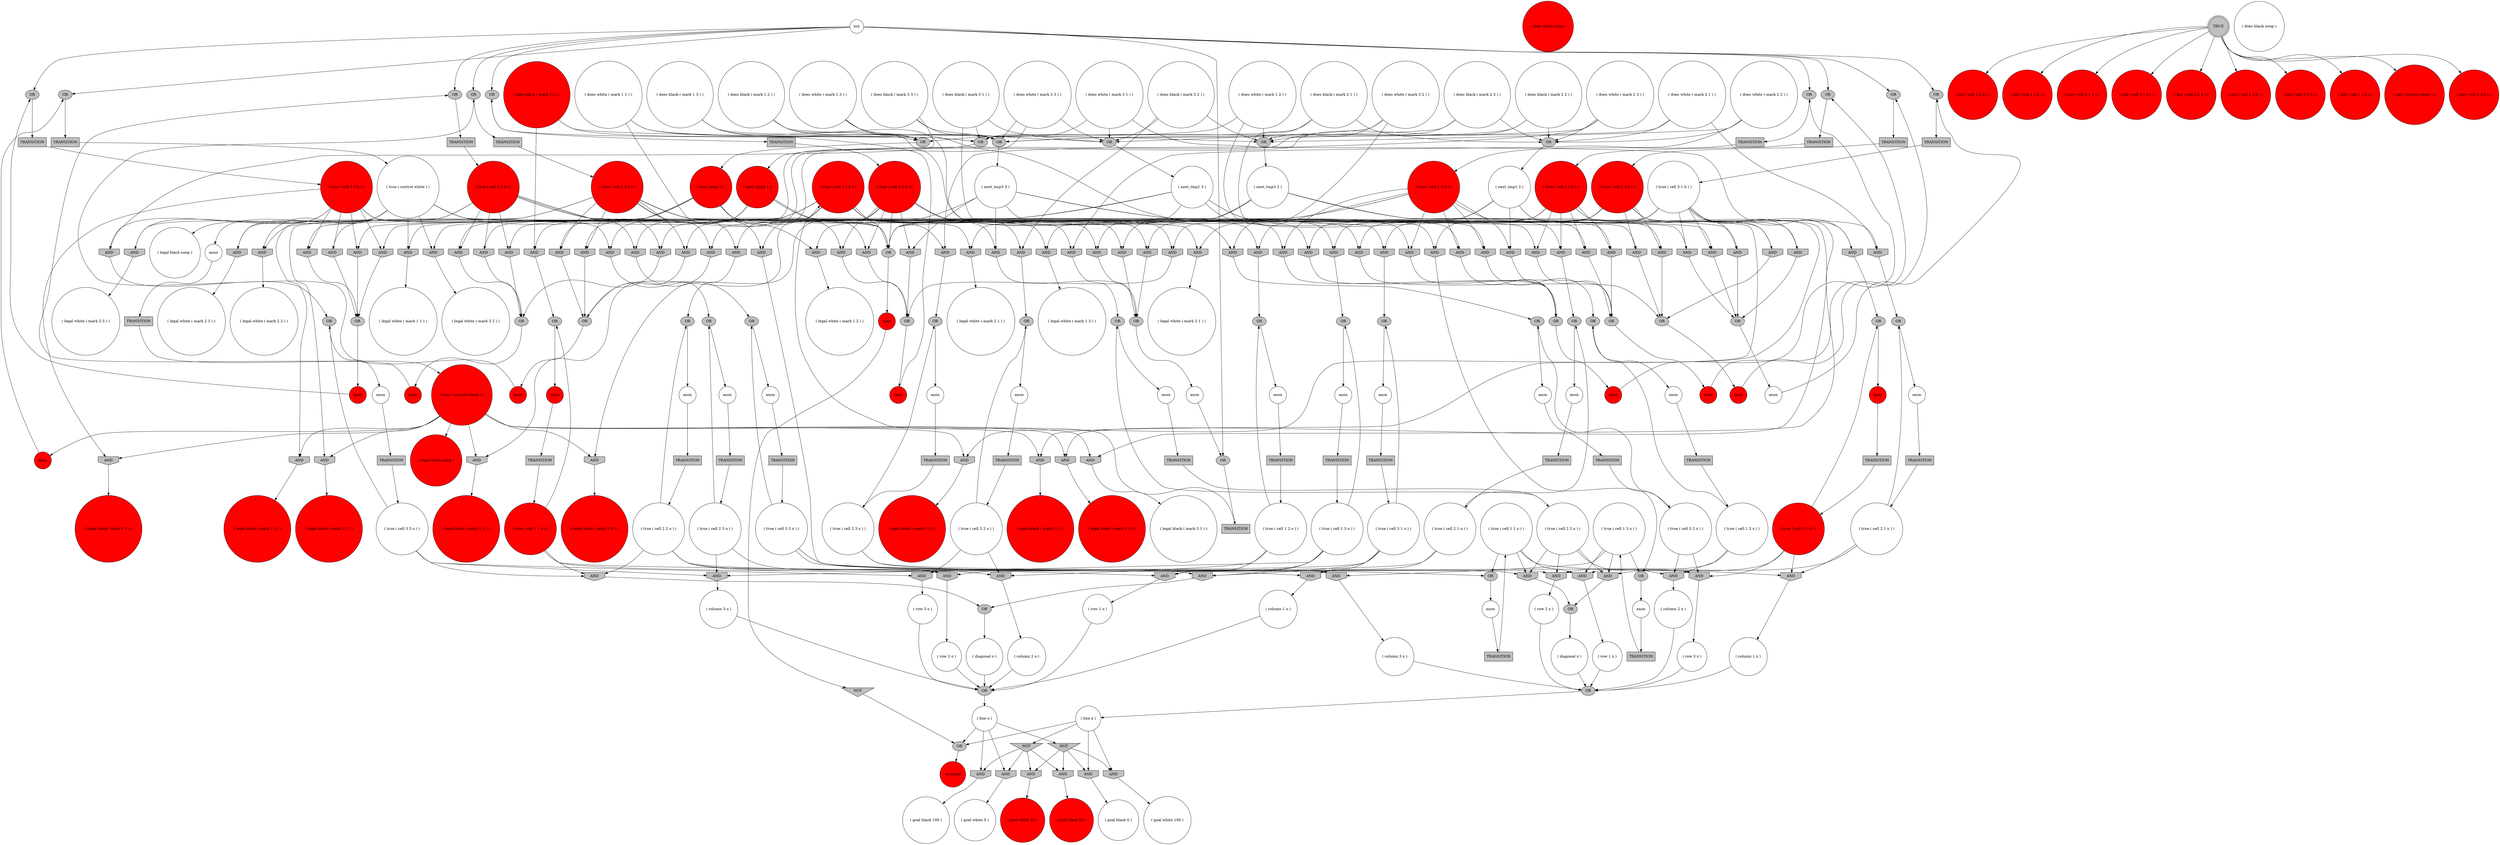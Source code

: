 digraph propNet
{
	"@100ff40f"[shape=ellipse, style= filled, fillcolor=grey, label="OR"]; "@100ff40f"->"@704a43f2"; 
	"@f756977"[shape=invhouse, style= filled, fillcolor=grey, label="AND"]; "@f756977"->"@1b514dcf"; 
	"@582d502e"[shape=ellipse, style= filled, fillcolor=grey, label="OR"]; "@582d502e"->"@5704fc92"; 
	"@15741973"[shape=invhouse, style= filled, fillcolor=grey, label="AND"]; "@15741973"->"@67f31a51"; 
	"@4b8c9183"[shape=box, style= filled, fillcolor=grey, label="TRANSITION"]; "@4b8c9183"->"@33ff0186"; 
	"@7f723f62"[shape=invhouse, style= filled, fillcolor=grey, label="AND"]; "@7f723f62"->"@8f395c8"; 
	"@69cca1dd"[shape=invhouse, style= filled, fillcolor=grey, label="AND"]; "@69cca1dd"->"@3374fe8"; 
	"@1b249d36"[shape=circle, style= filled, fillcolor=white, label="( legal white ( mark 3 1 ) )"]; 
	"@6f0d491e"[shape=invhouse, style= filled, fillcolor=grey, label="AND"]; "@6f0d491e"->"@28484528"; 
	"@1e3e242a"[shape=circle, style= filled, fillcolor=red, label="anon"]; "@1e3e242a"->"@342537d0"; 
	"@752f4138"[shape=circle, style= filled, fillcolor=white, label="anon"]; "@752f4138"->"@3a5d14b9"; 
	"@5d94dc1"[shape=box, style= filled, fillcolor=grey, label="TRANSITION"]; "@5d94dc1"->"@6f44f96"; 
	"@78519a49"[shape=invhouse, style= filled, fillcolor=grey, label="AND"]; "@78519a49"->"@1e753788"; 
	"@6511048"[shape=circle, style= filled, fillcolor=white, label="anon"]; "@6511048"->"@15518b85"; 
	"@26b8eca1"[shape=circle, style= filled, fillcolor=white, label="( true ( cell 2 2 o ) )"]; "@26b8eca1"->"@69cca1dd"; "@26b8eca1"->"@5e7140e4"; "@26b8eca1"->"@24a682fd"; "@26b8eca1"->"@4e7061dc"; "@26b8eca1"->"@5a9796fa"; 
	"@5693b28e"[shape=ellipse, style= filled, fillcolor=grey, label="OR"]; "@5693b28e"->"@752f4138"; 
	"@b43e35e"[shape=invhouse, style= filled, fillcolor=grey, label="AND"]; "@b43e35e"->"@7f840360"; 
	"@568aa495"[shape=box, style= filled, fillcolor=grey, label="TRANSITION"]; "@568aa495"->"@347ee13d"; 
	"@714d196c"[shape=circle, style= filled, fillcolor=white, label="( column 2 x )"]; "@714d196c"->"@7f840df"; 
	"@cddbcfe"[shape=circle, style= filled, fillcolor=red, label="( true ( cell 1 1 o ) )"]; "@cddbcfe"->"@624ab78b"; "@cddbcfe"->"@2781db07"; "@cddbcfe"->"@7b8b5b47"; "@cddbcfe"->"@5a9796fa"; 
	"@71ab7b88"[shape=invhouse, style= filled, fillcolor=grey, label="AND"]; "@71ab7b88"->"@4a812b7f"; 
	"@27a9118a"[shape=box, style= filled, fillcolor=grey, label="TRANSITION"]; "@27a9118a"->"@5f6067b5"; 
	"@7253de77"[shape=box, style= filled, fillcolor=grey, label="TRANSITION"]; "@7253de77"->"@1373a947"; 
	"@a7e065b"[shape=circle, style= filled, fillcolor=red, label="anon"]; "@a7e065b"->"@3940ca8f"; 
	"@22e7f6cc"[shape=circle, style= filled, fillcolor=red, label="( does white noop )"]; 
	"@45050f2e"[shape=invhouse, style= filled, fillcolor=grey, label="AND"]; "@45050f2e"->"@24a682fd"; 
	"@1e16ca3b"[shape=doublecircle, style= filled, fillcolor=grey, label="TRUE"]; "@1e16ca3b"->"@1a9b342a"; "@1e16ca3b"->"@4b9d380c"; "@1e16ca3b"->"@62326cc3"; "@1e16ca3b"->"@196b005a"; "@1e16ca3b"->"@786d433f"; "@1e16ca3b"->"@60d6302d"; "@1e16ca3b"->"@4af63a8d"; "@1e16ca3b"->"@5a924d39"; "@1e16ca3b"->"@292f3253"; "@1e16ca3b"->"@621963e7"; 
	"@582f7602"[shape=circle, style= filled, fillcolor=white, label="anon"]; "@582f7602"->"@2afa3f12"; 
	"@4e771a59"[shape=ellipse, style= filled, fillcolor=grey, label="OR"]; "@4e771a59"->"@5e3471eb"; 
	"@19f079c2"[shape=invhouse, style= filled, fillcolor=grey, label="AND"]; "@19f079c2"->"@46da623c"; 
	"@76379604"[shape=circle, style= filled, fillcolor=white, label="( goal white 100 )"]; 
	"@1373a947"[shape=circle, style= filled, fillcolor=red, label="( true ( cell 3 2 b ) )"]; "@1373a947"->"@47cca5bc"; "@1373a947"->"@103556a5"; "@1373a947"->"@4aa929d8"; "@1373a947"->"@304148f2"; "@1373a947"->"@412bed58"; "@1373a947"->"@48980b8c"; "@1373a947"->"@1111ed28"; "@1373a947"->"@4947e38b"; "@1373a947"->"@6d8958c4"; 
	"@22212217"[shape=circle, style= filled, fillcolor=white, label="anon"]; "@22212217"->"@79f77b37"; 
	"@1b550f62"[shape=ellipse, style= filled, fillcolor=grey, label="OR"]; "@1b550f62"->"@5d1bd0b"; 
	"@f34db03"[shape=ellipse, style= filled, fillcolor=grey, label="OR"]; "@f34db03"->"@60e3ca2f"; 
	"@1111ed28"[shape=ellipse, style= filled, fillcolor=grey, label="OR"]; "@1111ed28"->"@db61969"; 
	"@4dad5f97"[shape=invhouse, style= filled, fillcolor=grey, label="AND"]; "@4dad5f97"->"@76379604"; 
	"@7527c31b"[shape=invhouse, style= filled, fillcolor=grey, label="AND"]; "@7527c31b"->"@3acfde5c"; 
	"@3badb590"[shape=circle, style= filled, fillcolor=white, label="( true ( cell 3 2 x ) )"]; "@3badb590"->"@c67db86"; "@3badb590"->"@4b735b8e"; "@3badb590"->"@4edfc9d0"; 
	"@12480876"[shape=circle, style= filled, fillcolor=white, label="( does white ( mark 2 2 ) )"]; "@12480876"->"@599cf87c"; "@12480876"->"@28290fc8"; "@12480876"->"@78b668cf"; 
	"@13d2c9ec"[shape=ellipse, style= filled, fillcolor=grey, label="OR"]; "@13d2c9ec"->"@4a3904fe"; 
	"@27a0939e"[shape=ellipse, style= filled, fillcolor=grey, label="OR"]; "@27a0939e"->"@708e03bf"; 
	"@7295cad7"[shape=circle, style= filled, fillcolor=white, label="( true ( cell 1 1 x ) )"]; "@7295cad7"->"@5199d128"; "@7295cad7"->"@27dc022a"; "@7295cad7"->"@52fc03a5"; "@7295cad7"->"@5693b28e"; 
	"@4b030540"[shape=invhouse, style= filled, fillcolor=grey, label="AND"]; "@4b030540"->"@9078a4d"; 
	"@ecd8089"[shape=invhouse, style= filled, fillcolor=grey, label="AND"]; "@ecd8089"->"@b518cb7"; 
	"@77c8498f"[shape=circle, style= filled, fillcolor=white, label="anon"]; "@77c8498f"->"@44110ca6"; 
	"@56eb8eac"[shape=invhouse, style= filled, fillcolor=grey, label="AND"]; "@56eb8eac"->"@1b249d36"; 
	"@4d9aefd3"[shape=circle, style= filled, fillcolor=white, label="( legal white ( mark 2 2 ) )"]; 
	"@1c629a2b"[shape=invhouse, style= filled, fillcolor=grey, label="AND"]; "@1c629a2b"->"@17385a13"; 
	"@349b7ad0"[shape=invhouse, style= filled, fillcolor=grey, label="AND"]; "@349b7ad0"->"@34d54a53"; 
	"@9c3df8f"[shape=circle, style= filled, fillcolor=white, label="( legal white ( mark 1 1 ) )"]; 
	"@2646b60a"[shape=invhouse, style= filled, fillcolor=grey, label="AND"]; "@2646b60a"->"@43d76c86"; 
	"@49bda1eb"[shape=circle, style= filled, fillcolor=white, label="( true ( control white ) )"]; "@49bda1eb"->"@5448aeec"; "@49bda1eb"->"@7b7dfb9b"; "@49bda1eb"->"@56eb8eac"; "@49bda1eb"->"@4d402329"; "@49bda1eb"->"@2856fbc"; "@49bda1eb"->"@6f8b2e96"; "@49bda1eb"->"@6d8958c4"; "@49bda1eb"->"@b43e35e"; "@49bda1eb"->"@535ab874"; "@49bda1eb"->"@5c63029d"; "@49bda1eb"->"@11f07c7f"; 
	"@45d59d83"[shape=box, style= filled, fillcolor=grey, label="TRANSITION"]; "@45d59d83"->"@19c58249"; 
	"@2ad89a8f"[shape=ellipse, style= filled, fillcolor=grey, label="OR"]; "@2ad89a8f"->"@568aa495"; 
	"@1cb712e0"[shape=invhouse, style= filled, fillcolor=grey, label="AND"]; "@1cb712e0"->"@100ff40f"; 
	"@42fa0aa2"[shape=invhouse, style= filled, fillcolor=grey, label="AND"]; "@42fa0aa2"->"@43d76c86"; 
	"@46645a3e"[shape=circle, style= filled, fillcolor=red, label="anon"]; "@46645a3e"->"@2804d9e9"; 
	"@24a682fd"[shape=ellipse, style= filled, fillcolor=grey, label="OR"]; "@24a682fd"->"@6511048"; 
	"@6ddac81"[shape=invhouse, style= filled, fillcolor=grey, label="AND"]; "@6ddac81"->"@37f7f88a"; 
	"@5a94aefd"[shape=circle, style= filled, fillcolor=white, label="( does black ( mark 3 2 ) )"]; "@5a94aefd"->"@599cf87c"; "@5a94aefd"->"@2cc465c0"; "@5a94aefd"->"@48980b8c"; 
	"@4d402329"[shape=invhouse, style= filled, fillcolor=grey, label="AND"]; "@4d402329"->"@9c3df8f"; 
	"@9f22d98"[shape=ellipse, style= filled, fillcolor=grey, label="OR"]; "@9f22d98"->"@45d59d83"; 
	"@5a9796fa"[shape=invhouse, style= filled, fillcolor=grey, label="AND"]; "@5a9796fa"->"@13d2c9ec"; 
	"@47cca5bc"[shape=invhouse, style= filled, fillcolor=grey, label="AND"]; "@47cca5bc"->"@3c06c7b6"; 
	"@412bed58"[shape=invhouse, style= filled, fillcolor=grey, label="AND"]; "@412bed58"->"@24dfbbc2"; 
	"@5aabbad8"[shape=invhouse, style= filled, fillcolor=grey, label="AND"]; "@5aabbad8"->"@245a2bb5"; 
	"@5c45c633"[shape=circle, style= filled, fillcolor=red, label="anon"]; "@5c45c633"->"@1f1909d"; 
	"@33ff0186"[shape=circle, style= filled, fillcolor=white, label="( true ( cell 2 2 x ) )"]; "@33ff0186"->"@c67db86"; "@33ff0186"->"@5dc892ea"; "@33ff0186"->"@10d86d8d"; "@33ff0186"->"@27dc022a"; "@33ff0186"->"@5451519e"; 
	"@7091a2e8"[shape=invhouse, style= filled, fillcolor=grey, label="AND"]; "@7091a2e8"->"@29942452"; 
	"@78b668cf"[shape=invhouse, style= filled, fillcolor=grey, label="AND"]; "@78b668cf"->"@5451519e"; 
	"@4af63a8d"[shape=circle, style= filled, fillcolor=red, label="( init ( cell 3 3 b ) )"]; 
	"@126f5e14"[shape=ellipse, style= filled, fillcolor=grey, label="OR"]; "@126f5e14"->"@5c36b28"; 
	"@208ad4f6"[shape=circle, style= filled, fillcolor=red, label="( legal black ( mark 1 2 ) )"]; 
	"@7718d164"[shape=invhouse, style= filled, fillcolor=grey, label="AND"]; "@7718d164"->"@9078a4d"; 
	"@7b696114"[shape=circle, style= filled, fillcolor=white, label="( row 2 x )"]; "@7b696114"->"@7f840df"; 
	"@69158b6b"[shape=box, style= filled, fillcolor=grey, label="TRANSITION"]; "@69158b6b"->"@8a67f8f"; 
	"@7277c2f5"[shape=circle, style= filled, fillcolor=red, label="( legal black ( mark 1 1 ) )"]; 
	"@2781db07"[shape=ellipse, style= filled, fillcolor=grey, label="OR"]; "@2781db07"->"@a7e065b"; 
	"@34d54a53"[shape=ellipse, style= filled, fillcolor=grey, label="OR"]; "@34d54a53"->"@3fbbb566"; 
	"@9df6958"[shape=circle, style= filled, fillcolor=white, label="( goal white 0 )"]; 
	"@103556a5"[shape=invhouse, style= filled, fillcolor=grey, label="AND"]; "@103556a5"->"@24dfbbc2"; 
	"@3acfde5c"[shape=ellipse, style= filled, fillcolor=grey, label="OR"]; "@3acfde5c"->"@582f7602"; 
	"@558c571f"[shape=invhouse, style= filled, fillcolor=grey, label="AND"]; "@558c571f"->"@4a812b7f"; 
	"@3b3c79af"[shape=invhouse, style= filled, fillcolor=grey, label="AND"]; "@3b3c79af"->"@7277c2f5"; 
	"@1b1a7b8e"[shape=box, style= filled, fillcolor=grey, label="TRANSITION"]; "@1b1a7b8e"->"@6ccf1156"; 
	"@5e7140e4"[shape=invhouse, style= filled, fillcolor=grey, label="AND"]; "@5e7140e4"->"@1c71c67"; 
	"@bd55142"[shape=ellipse, style= filled, fillcolor=grey, label="OR"]; "@bd55142"->"@126aa3a1"; 
	"@ad98641"[shape=invhouse, style= filled, fillcolor=grey, label="AND"]; "@ad98641"->"@7e1aff58"; 
	"@2316718a"[shape=invhouse, style= filled, fillcolor=grey, label="AND"]; "@2316718a"->"@4a812b7f"; 
	"@17f1156c"[shape=circle, style= filled, fillcolor=white, label="( line x )"]; "@17f1156c"->"@4a86c1a2"; "@17f1156c"->"@352d6e05"; "@17f1156c"->"@4dad5f97"; "@17f1156c"->"@39f676f8"; 
	"@1b514dcf"[shape=circle, style= filled, fillcolor=red, label="( legal black ( mark 2 3 ) )"]; 
	"@64db4644"[shape=circle, style= filled, fillcolor=white, label="( does white ( mark 1 2 ) )"]; "@64db4644"->"@599cf87c"; "@64db4644"->"@b7c82c1"; "@64db4644"->"@4e771a59"; 
	"@5448aeec"[shape=invhouse, style= filled, fillcolor=grey, label="AND"]; "@5448aeec"->"@4192b13e"; 
	"@3599d13d"[shape=invhouse, style= filled, fillcolor=grey, label="AND"]; "@3599d13d"->"@b518cb7"; 
	"@57f3735a"[shape=box, style= filled, fillcolor=grey, label="TRANSITION"]; "@57f3735a"->"@c3306e9"; 
	"@6658aef2"[shape=circle, style= filled, fillcolor=white, label="( true ( cell 3 3 o ) )"]; "@6658aef2"->"@582d502e"; "@6658aef2"->"@47599f2"; "@6658aef2"->"@78519a49"; "@6658aef2"->"@5a9796fa"; 
	"@65e2cf"[shape=invhouse, style= filled, fillcolor=grey, label="AND"]; "@65e2cf"->"@4a812b7f"; 
	"@4192b13e"[shape=circle, style= filled, fillcolor=white, label="( legal white ( mark 2 3 ) )"]; 
	"@3953b5e3"[shape=box, style= filled, fillcolor=grey, label="TRANSITION"]; "@3953b5e3"->"@2d4419bf"; 
	"@1a9b342a"[shape=circle, style= filled, fillcolor=red, label="( init ( cell 1 2 b ) )"]; 
	"@5199d128"[shape=invhouse, style= filled, fillcolor=grey, label="AND"]; "@5199d128"->"@2c041ece"; 
	"@304148f2"[shape=invhouse, style= filled, fillcolor=grey, label="AND"]; "@304148f2"->"@24dfbbc2"; 
	"@22f0b843"[shape=invhouse, style= filled, fillcolor=grey, label="AND"]; "@22f0b843"->"@bd55142"; 
	"@2f78fdcd"[shape=circle, style= filled, fillcolor=white, label="( does white ( mark 1 3 ) )"]; "@2f78fdcd"->"@6156f406"; "@2f78fdcd"->"@1c629a2b"; "@2f78fdcd"->"@4e771a59"; 
	"@72d5f260"[shape=invhouse, style= filled, fillcolor=grey, label="AND"]; "@72d5f260"->"@43d76c86"; 
	"@782cca9a"[shape=circle, style= filled, fillcolor=white, label="( does black ( mark 1 3 ) )"]; "@782cca9a"->"@6156f406"; "@782cca9a"->"@31503236"; "@782cca9a"->"@4e771a59"; 
	"@6855fee3"[shape=invhouse, style= filled, fillcolor=grey, label="AND"]; "@6855fee3"->"@bd55142"; 
	"@44110ca6"[shape=box, style= filled, fillcolor=grey, label="TRANSITION"]; "@44110ca6"->"@3badb590"; 
	"@1c6288da"[shape=circle, style= filled, fillcolor=red, label="terminal"]; 
	"@71e70f58"[shape=circle, style= filled, fillcolor=white, label="anon"]; "@71e70f58"->"@f34db03"; 
	"@79f77b37"[shape=box, style= filled, fillcolor=grey, label="TRANSITION"]; "@79f77b37"->"@369e931b"; 
	"@237a01ba"[shape=invtriangle, style= filled, fillcolor=grey, label="NOT"]; "@237a01ba"->"@727f9dde"; "@237a01ba"->"@352d6e05"; "@237a01ba"->"@4dad5f97"; "@237a01ba"->"@4a72d7ad"; 
	"@6a3d6cfe"[shape=invhouse, style= filled, fillcolor=grey, label="AND"]; "@6a3d6cfe"->"@7db900a3"; 
	"@57eabd2f"[shape=circle, style= filled, fillcolor=white, label="( true ( cell 3 3 x ) )"]; "@57eabd2f"->"@3acfde5c"; "@57eabd2f"->"@27dc022a"; "@57eabd2f"->"@15741973"; "@57eabd2f"->"@4b735b8e"; 
	"@4a3904fe"[shape=circle, style= filled, fillcolor=white, label="( diagonal o )"]; "@4a3904fe"->"@1980465f"; 
	"@7f120bd5"[shape=invhouse, style= filled, fillcolor=grey, label="AND"]; "@7f120bd5"->"@29942452"; 
	"@2c041ece"[shape=circle, style= filled, fillcolor=white, label="( column 1 x )"]; "@2c041ece"->"@7f840df"; 
	"@4a4ece82"[shape=circle, style= filled, fillcolor=white, label="( does white ( mark 3 2 ) )"]; "@4a4ece82"->"@599cf87c"; "@4a4ece82"->"@2cc465c0"; "@4a4ece82"->"@4947e38b"; 
	"@6b1ce7d0"[shape=circle, style= filled, fillcolor=white, label="( does white ( mark 3 1 ) )"]; "@6b1ce7d0"->"@2cc465c0"; "@6b1ce7d0"->"@55457843"; "@6b1ce7d0"->"@39768a3f"; 
	"@7b8b5b47"[shape=invhouse, style= filled, fillcolor=grey, label="AND"]; "@7b8b5b47"->"@2378aac6"; 
	"@4947e38b"[shape=invhouse, style= filled, fillcolor=grey, label="AND"]; "@4947e38b"->"@4edfc9d0"; 
	"@60e3ca2f"[shape=box, style= filled, fillcolor=grey, label="TRANSITION"]; "@60e3ca2f"->"@539a4e22"; 
	"@718bdd59"[shape=circle, style= filled, fillcolor=red, label="( legal white noop )"]; 
	"@15518b85"[shape=box, style= filled, fillcolor=grey, label="TRANSITION"]; "@15518b85"->"@26b8eca1"; 
	"@5f6067b5"[shape=circle, style= filled, fillcolor=red, label="( true ( cell 1 3 b ) )"]; "@5f6067b5"->"@6a3d6cfe"; "@5f6067b5"->"@7b7dfb9b"; "@5f6067b5"->"@31503236"; "@5f6067b5"->"@7f120bd5"; "@5f6067b5"->"@1111ed28"; "@5f6067b5"->"@1c629a2b"; "@5f6067b5"->"@7091a2e8"; "@5f6067b5"->"@3dda426"; "@5f6067b5"->"@46a121be"; 
	"@16e3cc3b"[shape=ellipse, style= filled, fillcolor=grey, label="OR"]; "@16e3cc3b"->"@67df19d"; 
	"@5151e588"[shape=invhouse, style= filled, fillcolor=grey, label="AND"]; "@5151e588"->"@1e827d76"; 
	"@c3306e9"[shape=circle, style= filled, fillcolor=red, label="( true ( cell 1 1 b ) )"]; "@c3306e9"->"@3b3c79af"; "@c3306e9"->"@558c571f"; "@c3306e9"->"@71ab7b88"; "@c3306e9"->"@6a2d8d69"; "@c3306e9"->"@5e9e553b"; "@c3306e9"->"@1111ed28"; "@c3306e9"->"@4d402329"; "@c3306e9"->"@65e2cf"; "@c3306e9"->"@2316718a"; 
	"@5d1bd0b"[shape=circle, style= filled, fillcolor=white, label="anon"]; "@5d1bd0b"->"@5d94dc1"; 
	"@3fbbb566"[shape=circle, style= filled, fillcolor=white, label="anon"]; "@3fbbb566"->"@2530349e"; 
	"@6d98b0"[shape=circle, style= filled, fillcolor=red, label="( true ( cell 1 2 b ) )"]; "@6d98b0"->"@72d5f260"; "@6d98b0"->"@1cb712e0"; "@6d98b0"->"@42fa0aa2"; "@6d98b0"->"@1111ed28"; "@6d98b0"->"@39ee0c07"; "@6d98b0"->"@2856fbc"; "@6d98b0"->"@1007d70e"; "@6d98b0"->"@2646b60a"; "@6d98b0"->"@b7c82c1"; 
	"@6d8f4151"[shape=circle, style= filled, fillcolor=white, label="init"]; "@6d8f4151"->"@1f8a90e"; "@6d8f4151"->"@f34db03"; "@6d8f4151"->"@e65bd92"; "@6d8f4151"->"@2ad89a8f"; "@6d8f4151"->"@16e3cc3b"; "@6d8f4151"->"@225209fb"; "@6d8f4151"->"@9f22d98"; "@6d8f4151"->"@1f1909d"; "@6d8f4151"->"@2804d9e9"; "@6d8f4151"->"@27a0939e"; 
	"@db61969"[shape=circle, style= filled, fillcolor=red, label="open"]; "@db61969"->"@5320a25a"; 
	"@3374fe8"[shape=circle, style= filled, fillcolor=white, label="( row 2 o )"]; "@3374fe8"->"@1980465f"; 
	"@426ea1"[shape=circle, style= filled, fillcolor=white, label="anon"]; "@426ea1"->"@2b59e810"; 
	"@7f840360"[shape=circle, style= filled, fillcolor=white, label="( legal white ( mark 2 1 ) )"]; 
	"@3a5d14b9"[shape=box, style= filled, fillcolor=grey, label="TRANSITION"]; "@3a5d14b9"->"@7295cad7"; 
	"@46da623c"[shape=ellipse, style= filled, fillcolor=grey, label="OR"]; "@46da623c"->"@732270ec"; 
	"@7b7dfb9b"[shape=invhouse, style= filled, fillcolor=grey, label="AND"]; "@7b7dfb9b"->"@695784da"; 
	"@5c36b28"[shape=circle, style= filled, fillcolor=white, label="anon"]; "@5c36b28"->"@32a42771"; 
	"@62326cc3"[shape=circle, style= filled, fillcolor=red, label="( init ( cell 2 1 b ) )"]; 
	"@44c35031"[shape=circle, style= filled, fillcolor=red, label="( true ( cell 2 1 b ) )"]; "@44c35031"->"@4492d592"; "@44c35031"->"@6f0d491e"; "@44c35031"->"@5aabbad8"; "@44c35031"->"@448f0d4a"; "@44c35031"->"@6fd396c5"; "@44c35031"->"@1111ed28"; "@44c35031"->"@349b7ad0"; "@44c35031"->"@6ddac81"; "@44c35031"->"@b43e35e"; 
	"@5498746d"[shape=circle, style= filled, fillcolor=white, label="anon"]; "@5498746d"->"@3953b5e3"; 
	"@1f8a90e"[shape=ellipse, style= filled, fillcolor=grey, label="OR"]; "@1f8a90e"->"@16fc3bc3"; 
	"@4c051cfd"[shape=circle, style= filled, fillcolor=white, label="( does black noop )"]; 
	"@2d4419bf"[shape=circle, style= filled, fillcolor=white, label="( true ( cell 3 1 o ) )"]; "@2d4419bf"->"@624ab78b"; "@2d4419bf"->"@78519a49"; "@2d4419bf"->"@4e7061dc"; "@2d4419bf"->"@2bf22a8c"; 
	"@60d6302d"[shape=circle, style= filled, fillcolor=red, label="( init ( cell 1 3 b ) )"]; 
	"@7e596ea5"[shape=circle, style= filled, fillcolor=white, label="anon"]; "@7e596ea5"->"@1bcb28b9"; 
	"@4b735b8e"[shape=invhouse, style= filled, fillcolor=grey, label="AND"]; "@4b735b8e"->"@38e5fd25"; 
	"@5c63029d"[shape=invhouse, style= filled, fillcolor=grey, label="AND"]; "@5c63029d"->"@4d9aefd3"; 
	"@677c3782"[shape=box, style= filled, fillcolor=grey, label="TRANSITION"]; "@677c3782"->"@3773d2d5"; 
	"@13e1871e"[shape=circle, style= filled, fillcolor=white, label="anon"]; "@13e1871e"->"@4b8c9183"; 
	"@4492d592"[shape=invhouse, style= filled, fillcolor=grey, label="AND"]; "@4492d592"->"@37f7f88a"; 
	"@2cc465c0"[shape=ellipse, style= filled, fillcolor=grey, label="OR"]; "@2cc465c0"->"@2e400716"; 
	"@37713477"[shape=invhouse, style= filled, fillcolor=grey, label="AND"]; "@37713477"->"@8f395c8"; 
	"@2c4aad4c"[shape=invhouse, style= filled, fillcolor=grey, label="AND"]; "@2c4aad4c"->"@b518cb7"; 
	"@55457843"[shape=invhouse, style= filled, fillcolor=grey, label="AND"]; "@55457843"->"@1063b53e"; 
	"@33f2f0fa"[shape=circle, style= filled, fillcolor=white, label="( true ( cell 2 3 x ) )"]; "@33f2f0fa"->"@7e1aff58"; "@33f2f0fa"->"@10d86d8d"; "@33f2f0fa"->"@15741973"; 
	"@1007d70e"[shape=invhouse, style= filled, fillcolor=grey, label="AND"]; "@1007d70e"->"@43d76c86"; 
	"@10957598"[shape=box, style= filled, fillcolor=grey, label="TRANSITION"]; "@10957598"->"@49bda1eb"; 
	"@39f676f8"[shape=invtriangle, style= filled, fillcolor=grey, label="NOT"]; "@39f676f8"->"@727f9dde"; "@39f676f8"->"@5a05cfe3"; "@39f676f8"->"@c5d59e6"; "@39f676f8"->"@4a72d7ad"; 
	"@4edfc9d0"[shape=ellipse, style= filled, fillcolor=grey, label="OR"]; "@4edfc9d0"->"@77c8498f"; 
	"@7492db80"[shape=invhouse, style= filled, fillcolor=grey, label="AND"]; "@7492db80"->"@53a056f1"; 
	"@48980b8c"[shape=invhouse, style= filled, fillcolor=grey, label="AND"]; "@48980b8c"->"@126f5e14"; 
	"@6fd396c5"[shape=invhouse, style= filled, fillcolor=grey, label="AND"]; "@6fd396c5"->"@37f7f88a"; 
	"@5219bb01"[shape=circle, style= filled, fillcolor=white, label="( legal white ( mark 3 2 ) )"]; 
	"@7db900a3"[shape=circle, style= filled, fillcolor=red, label="( legal black ( mark 1 3 ) )"]; 
	"@12fdc33"[shape=circle, style= filled, fillcolor=white, label="( does white ( mark 3 3 ) )"]; "@12fdc33"->"@6156f406"; "@12fdc33"->"@2cc465c0"; "@12fdc33"->"@7527c31b"; 
	"@6f8b2e96"[shape=circle, style= filled, fillcolor=white, label="( legal black noop )"]; 
	"@24dfbbc2"[shape=ellipse, style= filled, fillcolor=grey, label="OR"]; "@24dfbbc2"->"@544f33a7"; 
	"@46a121be"[shape=invhouse, style= filled, fillcolor=grey, label="AND"]; "@46a121be"->"@29942452"; 
	"@5dc892ea"[shape=invhouse, style= filled, fillcolor=grey, label="AND"]; "@5dc892ea"->"@12dcc95e"; 
	"@5fb7a894"[shape=circle, style= filled, fillcolor=red, label="( next_tmp3 1 )"]; "@5fb7a894"->"@4aa929d8"; "@5fb7a894"->"@4b030540"; "@5fb7a894"->"@72d5f260"; "@5fb7a894"->"@6855fee3"; "@5fb7a894"->"@37713477"; "@5fb7a894"->"@7091a2e8"; 
	"@4a86c1a2"[shape=ellipse, style= filled, fillcolor=grey, label="OR"]; "@4a86c1a2"->"@1c6288da"; 
	"@6de25f9"[shape=circle, style= filled, fillcolor=red, label="( does black ( mark 1 1 ) )"]; "@6de25f9"->"@5e9e553b"; "@6de25f9"->"@39768a3f"; "@6de25f9"->"@4e771a59"; 
	"@7f840df"[shape=ellipse, style= filled, fillcolor=grey, label="OR"]; "@7f840df"->"@17f1156c"; 
	"@352d6e05"[shape=invhouse, style= filled, fillcolor=grey, label="AND"]; "@352d6e05"->"@8ff450a"; 
	"@8a67f8f"[shape=circle, style= filled, fillcolor=white, label="( true ( cell 1 2 o ) )"]; "@8a67f8f"->"@100ff40f"; "@8a67f8f"->"@5e7140e4"; "@8a67f8f"->"@7b8b5b47"; 
	"@70b0659a"[shape=circle, style= filled, fillcolor=red, label="( legal black ( mark 2 2 ) )"]; 
	"@17385a13"[shape=ellipse, style= filled, fillcolor=grey, label="OR"]; "@17385a13"->"@22212217"; 
	"@3b62b44e"[shape=invhouse, style= filled, fillcolor=grey, label="AND"]; "@3b62b44e"->"@70b0659a"; 
	"@3529d807"[shape=circle, style= filled, fillcolor=white, label="( legal white ( mark 1 2 ) )"]; 
	"@61af8e81"[shape=ellipse, style= filled, fillcolor=grey, label="OR"]; "@61af8e81"->"@7e596ea5"; 
	"@535ab874"[shape=invhouse, style= filled, fillcolor=grey, label="AND"]; "@535ab874"->"@11e0a487"; 
	"@196b005a"[shape=circle, style= filled, fillcolor=red, label="( init ( cell 3 1 b ) )"]; 
	"@708e03bf"[shape=box, style= filled, fillcolor=grey, label="TRANSITION"]; "@708e03bf"->"@356a1eeb"; 
	"@163a254"[shape=circle, style= filled, fillcolor=white, label="( true ( cell 1 2 x ) )"]; "@163a254"->"@c67db86"; "@163a254"->"@52fc03a5"; "@163a254"->"@61af8e81"; 
	"@2856fbc"[shape=invhouse, style= filled, fillcolor=grey, label="AND"]; "@2856fbc"->"@3529d807"; 
	"@279fd8a4"[shape=invhouse, style= filled, fillcolor=grey, label="AND"]; "@279fd8a4"->"@8f395c8"; 
	"@8f395c8"[shape=ellipse, style= filled, fillcolor=grey, label="OR"]; "@8f395c8"->"@4127d641"; 
	"@28f3a7cc"[shape=circle, style= filled, fillcolor=white, label="anon"]; "@28f3a7cc"->"@e65bd92"; 
	"@16fc3bc3"[shape=box, style= filled, fillcolor=grey, label="TRANSITION"]; "@16fc3bc3"->"@6d98b0"; 
	"@7e1aff58"[shape=ellipse, style= filled, fillcolor=grey, label="OR"]; "@7e1aff58"->"@426ea1"; 
	"@347ee13d"[shape=circle, style= filled, fillcolor=red, label="( true ( cell 2 2 b ) )"]; "@347ee13d"->"@4b030540"; "@347ee13d"->"@1111ed28"; "@347ee13d"->"@78b668cf"; "@347ee13d"->"@45050f2e"; "@347ee13d"->"@1930d2fb"; "@347ee13d"->"@3b62b44e"; "@347ee13d"->"@7718d164"; "@347ee13d"->"@5c63029d"; "@347ee13d"->"@182fd1c0"; 
	"@6a2d8d69"[shape=invhouse, style= filled, fillcolor=grey, label="AND"]; "@6a2d8d69"->"@5693b28e"; 
	"@16413504"[shape=circle, style= filled, fillcolor=red, label="anon"]; "@16413504"->"@2ad89a8f"; 
	"@350b6e42"[shape=circle, style= filled, fillcolor=red, label="( true ( cell 3 1 x ) )"]; "@350b6e42"->"@5199d128"; "@350b6e42"->"@5dc892ea"; "@350b6e42"->"@4b735b8e"; "@350b6e42"->"@1063b53e"; 
	"@40daa793"[shape=circle, style= filled, fillcolor=white, label="( column 3 o )"]; "@40daa793"->"@1980465f"; 
	"@2b59e810"[shape=box, style= filled, fillcolor=grey, label="TRANSITION"]; "@2b59e810"->"@33f2f0fa"; 
	"@39768a3f"[shape=ellipse, style= filled, fillcolor=grey, label="OR"]; "@39768a3f"->"@5fb7a894"; 
	"@60bb7ff1"[shape=circle, style= filled, fillcolor=white, label="( true ( cell 2 3 o ) )"]; "@60bb7ff1"->"@69cca1dd"; "@60bb7ff1"->"@46da623c"; "@60bb7ff1"->"@47599f2"; 
	"@9078a4d"[shape=ellipse, style= filled, fillcolor=grey, label="OR"]; "@9078a4d"->"@16413504"; 
	"@6d8958c4"[shape=invhouse, style= filled, fillcolor=grey, label="AND"]; "@6d8958c4"->"@5219bb01"; 
	"@6156f406"[shape=ellipse, style= filled, fillcolor=grey, label="OR"]; "@6156f406"->"@780d8957"; 
	"@53a056f1"[shape=circle, style= filled, fillcolor=white, label="( legal black ( mark 3 1 ) )"]; 
	"@43d76c86"[shape=ellipse, style= filled, fillcolor=grey, label="OR"]; "@43d76c86"->"@4b66b812"; 
	"@786d433f"[shape=circle, style= filled, fillcolor=red, label="( init ( cell 3 2 b ) )"]; 
	"@dac38f8"[shape=circle, style= filled, fillcolor=white, label="( does white ( mark 2 1 ) )"]; "@dac38f8"->"@28290fc8"; "@dac38f8"->"@5aabbad8"; "@dac38f8"->"@39768a3f"; 
	"@10d86d8d"[shape=invhouse, style= filled, fillcolor=grey, label="AND"]; "@10d86d8d"->"@7b696114"; 
	"@2e400716"[shape=circle, style= filled, fillcolor=white, label="( next_tmp1 3 )"]; "@2e400716"->"@558c571f"; "@2e400716"->"@6fd396c5"; "@2e400716"->"@7f120bd5"; "@2e400716"->"@42fa0aa2"; "@2e400716"->"@279fd8a4"; "@2e400716"->"@1930d2fb"; 
	"@52fc03a5"[shape=invhouse, style= filled, fillcolor=grey, label="AND"]; "@52fc03a5"->"@577c8a11"; 
	"@780d8957"[shape=circle, style= filled, fillcolor=white, label="( next_tmp3 3 )"]; "@780d8957"->"@412bed58"; "@780d8957"->"@ecd8089"; "@780d8957"->"@448f0d4a"; "@780d8957"->"@2316718a"; "@780d8957"->"@2646b60a"; "@780d8957"->"@182fd1c0"; 
	"@1063b53e"[shape=ellipse, style= filled, fillcolor=grey, label="OR"]; "@1063b53e"->"@1e3e242a"; 
	"@24d3afb3"[shape=circle, style= filled, fillcolor=red, label="anon"]; "@24d3afb3"->"@16e3cc3b"; 
	"@28484528"[shape=circle, style= filled, fillcolor=red, label="( legal black ( mark 2 1 ) )"]; 
	"@1c6c770c"[shape=invhouse, style= filled, fillcolor=grey, label="AND"]; "@1c6c770c"->"@bd55142"; 
	"@6f44f96"[shape=circle, style= filled, fillcolor=white, label="( true ( cell 1 3 o ) )"]; "@6f44f96"->"@47599f2"; "@6f44f96"->"@1b550f62"; "@6f44f96"->"@7b8b5b47"; "@6f44f96"->"@4e7061dc"; 
	"@7f2fe64c"[shape=circle, style= filled, fillcolor=white, label="( true ( cell 3 2 o ) )"]; "@7f2fe64c"->"@5e7140e4"; "@7f2fe64c"->"@78519a49"; "@7f2fe64c"->"@126f5e14"; 
	"@4127d641"[shape=circle, style= filled, fillcolor=red, label="anon"]; "@4127d641"->"@9f22d98"; 
	"@31503236"[shape=invhouse, style= filled, fillcolor=grey, label="AND"]; "@31503236"->"@1b550f62"; 
	"@11e0a487"[shape=circle, style= filled, fillcolor=white, label="( legal white ( mark 3 3 ) )"]; 
	"@1f1909d"[shape=ellipse, style= filled, fillcolor=grey, label="OR"]; "@1f1909d"->"@10957598"; 
	"@577c8a11"[shape=circle, style= filled, fillcolor=white, label="( row 1 x )"]; "@577c8a11"->"@7f840df"; 
	"@122cbd42"[shape=circle, style= filled, fillcolor=white, label="( does black ( mark 1 2 ) )"]; "@122cbd42"->"@599cf87c"; "@122cbd42"->"@1cb712e0"; "@122cbd42"->"@4e771a59"; 
	"@4aa929d8"[shape=invhouse, style= filled, fillcolor=grey, label="AND"]; "@4aa929d8"->"@24dfbbc2"; 
	"@1bcb28b9"[shape=box, style= filled, fillcolor=grey, label="TRANSITION"]; "@1bcb28b9"->"@163a254"; 
	"@fc084b3"[shape=circle, style= filled, fillcolor=white, label="anon"]; "@fc084b3"->"@1b1a7b8e"; 
	"@4b66b812"[shape=circle, style= filled, fillcolor=red, label="anon"]; "@4b66b812"->"@1f8a90e"; 
	"@5320a25a"[shape=invtriangle, style= filled, fillcolor=grey, label="NOT"]; "@5320a25a"->"@4a86c1a2"; 
	"@292f3253"[shape=circle, style= filled, fillcolor=red, label="( init ( control white ) )"]; 
	"@37f7f88a"[shape=ellipse, style= filled, fillcolor=grey, label="OR"]; "@37f7f88a"->"@24d3afb3"; 
	"@2bf22a8c"[shape=ellipse, style= filled, fillcolor=grey, label="OR"]; "@2bf22a8c"->"@5498746d"; 
	"@356a1eeb"[shape=circle, style= filled, fillcolor=red, label="( true ( cell 3 3 b ) )"]; "@356a1eeb"->"@1c6c770c"; "@356a1eeb"->"@22f0b843"; "@356a1eeb"->"@79fbbe6e"; "@356a1eeb"->"@6855fee3"; "@356a1eeb"->"@1111ed28"; "@356a1eeb"->"@5151e588"; "@356a1eeb"->"@7527c31b"; "@356a1eeb"->"@5807478b"; "@356a1eeb"->"@535ab874"; 
	"@12dcc95e"[shape=ellipse, style= filled, fillcolor=grey, label="OR"]; "@12dcc95e"->"@5ee12d6d"; 
	"@53c1bc42"[shape=circle, style= filled, fillcolor=white, label="( does black ( mark 2 3 ) )"]; "@53c1bc42"->"@6156f406"; "@53c1bc42"->"@28290fc8"; "@53c1bc42"->"@19f079c2"; 
	"@6fe8306c"[shape=invhouse, style= filled, fillcolor=grey, label="AND"]; "@6fe8306c"->"@2bf22a8c"; 
	"@369e931b"[shape=circle, style= filled, fillcolor=white, label="( true ( cell 1 3 x ) )"]; "@369e931b"->"@5dc892ea"; "@369e931b"->"@15741973"; "@369e931b"->"@52fc03a5"; "@369e931b"->"@17385a13"; 
	"@47599f2"[shape=invhouse, style= filled, fillcolor=grey, label="AND"]; "@47599f2"->"@40daa793"; 
	"@19eca16"[shape=circle, style= filled, fillcolor=white, label="( true ( cell 2 1 o ) )"]; "@19eca16"->"@624ab78b"; "@19eca16"->"@69cca1dd"; "@19eca16"->"@34d54a53"; 
	"@3d06c68f"[shape=invhouse, style= filled, fillcolor=grey, label="AND"]; "@3d06c68f"->"@8f395c8"; 
	"@19c58249"[shape=circle, style= filled, fillcolor=red, label="( true ( cell 2 3 b ) )"]; "@19c58249"->"@7f723f62"; "@19c58249"->"@f756977"; "@19c58249"->"@19f079c2"; "@19c58249"->"@5448aeec"; "@19c58249"->"@37713477"; "@19c58249"->"@ad98641"; "@19c58249"->"@1111ed28"; "@19c58249"->"@3d06c68f"; "@19c58249"->"@279fd8a4"; 
	"@5ee12d6d"[shape=circle, style= filled, fillcolor=white, label="( diagonal x )"]; "@5ee12d6d"->"@7f840df"; 
	"@5807478b"[shape=invhouse, style= filled, fillcolor=grey, label="AND"]; "@5807478b"->"@bd55142"; 
	"@695784da"[shape=circle, style= filled, fillcolor=white, label="( legal white ( mark 1 3 ) )"]; 
	"@11f07c7f"[shape=circle, style= filled, fillcolor=white, label="anon"]; "@11f07c7f"->"@677c3782"; 
	"@4b9d380c"[shape=circle, style= filled, fillcolor=red, label="( init ( cell 2 2 b ) )"]; 
	"@7e5cf3c8"[shape=circle, style= filled, fillcolor=white, label="( next_tmp3 2 )"]; "@7e5cf3c8"->"@7f723f62"; "@7e5cf3c8"->"@4492d592"; "@7e5cf3c8"->"@22f0b843"; "@7e5cf3c8"->"@2c4aad4c"; "@7e5cf3c8"->"@65e2cf"; "@7e5cf3c8"->"@46a121be"; 
	"@79fbbe6e"[shape=invhouse, style= filled, fillcolor=grey, label="AND"]; "@79fbbe6e"->"@582d502e"; 
	"@68e61973"[shape=invhouse, style= filled, fillcolor=grey, label="AND"]; "@68e61973"->"@b518cb7"; 
	"@5704fc92"[shape=circle, style= filled, fillcolor=white, label="anon"]; "@5704fc92"->"@ea26b03"; 
	"@6ccf1156"[shape=circle, style= filled, fillcolor=white, label="( true ( cell 2 1 x ) )"]; "@6ccf1156"->"@5199d128"; "@6ccf1156"->"@10d86d8d"; "@6ccf1156"->"@245a2bb5"; 
	"@6e44bdde"[shape=circle, style= filled, fillcolor=white, label="( goal black 100 )"]; 
	"@1c71c67"[shape=circle, style= filled, fillcolor=white, label="( column 2 o )"]; "@1c71c67"->"@1980465f"; 
	"@ea26b03"[shape=box, style= filled, fillcolor=grey, label="TRANSITION"]; "@ea26b03"->"@6658aef2"; 
	"@727f9dde"[shape=invhouse, style= filled, fillcolor=grey, label="AND"]; "@727f9dde"->"@4de5bc03"; 
	"@67f31a51"[shape=circle, style= filled, fillcolor=white, label="( column 3 x )"]; "@67f31a51"->"@7f840df"; 
	"@5e9e553b"[shape=invhouse, style= filled, fillcolor=grey, label="AND"]; "@5e9e553b"->"@2781db07"; 
	"@3773d2d5"[shape=circle, style= filled, fillcolor=red, label="( true ( control black ) )"]; "@3773d2d5"->"@47cca5bc"; "@3773d2d5"->"@718bdd59"; "@3773d2d5"->"@7492db80"; "@3773d2d5"->"@f756977"; "@3773d2d5"->"@6a3d6cfe"; "@3773d2d5"->"@3b3c79af"; "@3773d2d5"->"@6f0d491e"; "@3773d2d5"->"@5c45c633"; "@3773d2d5"->"@5151e588"; "@3773d2d5"->"@39ee0c07"; "@3773d2d5"->"@3b62b44e"; 
	"@57a16207"[shape=circle, style= filled, fillcolor=white, label="( does black ( mark 3 1 ) )"]; "@57a16207"->"@2cc465c0"; "@57a16207"->"@6fe8306c"; "@57a16207"->"@39768a3f"; 
	"@18d0eb79"[shape=circle, style= filled, fillcolor=white, label="( does white ( mark 2 3 ) )"]; "@18d0eb79"->"@6156f406"; "@18d0eb79"->"@28290fc8"; "@18d0eb79"->"@ad98641"; 
	"@225209fb"[shape=ellipse, style= filled, fillcolor=grey, label="OR"]; "@225209fb"->"@7253de77"; 
	"@69866a2d"[shape=circle, style= filled, fillcolor=white, label="( does black ( mark 3 3 ) )"]; "@69866a2d"->"@6156f406"; "@69866a2d"->"@2cc465c0"; "@69866a2d"->"@79fbbe6e"; 
	"@5a924d39"[shape=circle, style= filled, fillcolor=red, label="( init ( cell 1 1 b ) )"]; 
	"@4e7061dc"[shape=invhouse, style= filled, fillcolor=grey, label="AND"]; "@4e7061dc"->"@13d2c9ec"; 
	"@2530349e"[shape=box, style= filled, fillcolor=grey, label="TRANSITION"]; "@2530349e"->"@19eca16"; 
	"@3c06c7b6"[shape=circle, style= filled, fillcolor=red, label="( legal black ( mark 3 2 ) )"]; 
	"@3a29b59c"[shape=circle, style= filled, fillcolor=white, label="( does black ( mark 2 1 ) )"]; "@3a29b59c"->"@28290fc8"; "@3a29b59c"->"@39768a3f"; "@3a29b59c"->"@349b7ad0"; 
	"@539a4e22"[shape=circle, style= filled, fillcolor=white, label="( true ( cell 3 1 b ) )"]; "@539a4e22"->"@7492db80"; "@539a4e22"->"@6fe8306c"; "@539a4e22"->"@3599d13d"; "@539a4e22"->"@ecd8089"; "@539a4e22"->"@68e61973"; "@539a4e22"->"@55457843"; "@539a4e22"->"@2c4aad4c"; "@539a4e22"->"@56eb8eac"; "@539a4e22"->"@1111ed28"; 
	"@704a43f2"[shape=circle, style= filled, fillcolor=white, label="anon"]; "@704a43f2"->"@69158b6b"; 
	"@c5d59e6"[shape=invhouse, style= filled, fillcolor=grey, label="AND"]; "@c5d59e6"->"@9df6958"; 
	"@b7c82c1"[shape=invhouse, style= filled, fillcolor=grey, label="AND"]; "@b7c82c1"->"@61af8e81"; 
	"@2378aac6"[shape=circle, style= filled, fillcolor=white, label="( row 1 o )"]; "@2378aac6"->"@1980465f"; 
	"@a00e9bf"[shape=circle, style= filled, fillcolor=white, label="( column 1 o )"]; "@a00e9bf"->"@1980465f"; 
	"@2812cbad"[shape=circle, style= filled, fillcolor=white, label="( does white ( mark 1 1 ) )"]; "@2812cbad"->"@6a2d8d69"; "@2812cbad"->"@39768a3f"; "@2812cbad"->"@4e771a59"; 
	"@38e5fd25"[shape=circle, style= filled, fillcolor=white, label="( row 3 x )"]; "@38e5fd25"->"@7f840df"; 
	"@624ab78b"[shape=invhouse, style= filled, fillcolor=grey, label="AND"]; "@624ab78b"->"@a00e9bf"; 
	"@448f0d4a"[shape=invhouse, style= filled, fillcolor=grey, label="AND"]; "@448f0d4a"->"@37f7f88a"; 
	"@29942452"[shape=ellipse, style= filled, fillcolor=grey, label="OR"]; "@29942452"->"@46645a3e"; 
	"@126aa3a1"[shape=circle, style= filled, fillcolor=red, label="anon"]; "@126aa3a1"->"@27a0939e"; 
	"@1930d2fb"[shape=invhouse, style= filled, fillcolor=grey, label="AND"]; "@1930d2fb"->"@9078a4d"; 
	"@732270ec"[shape=circle, style= filled, fillcolor=white, label="anon"]; "@732270ec"->"@7945c6b6"; 
	"@3940ca8f"[shape=box, style= filled, fillcolor=grey, label="TRANSITION"]; "@3940ca8f"->"@cddbcfe"; 
	"@5451519e"[shape=ellipse, style= filled, fillcolor=grey, label="OR"]; "@5451519e"->"@13e1871e"; 
	"@7e1dd9cd"[shape=circle, style= filled, fillcolor=white, label="( next_tmp1 2 )"]; "@7e1dd9cd"->"@1c6c770c"; "@7e1dd9cd"->"@103556a5"; "@7e1dd9cd"->"@71ab7b88"; "@7e1dd9cd"->"@68e61973"; "@7e1dd9cd"->"@1007d70e"; "@7e1dd9cd"->"@3dda426"; 
	"@32a42771"[shape=box, style= filled, fillcolor=grey, label="TRANSITION"]; "@32a42771"->"@7f2fe64c"; 
	"@5e3471eb"[shape=circle, style= filled, fillcolor=red, label="( next_tmp1 1 )"]; "@5e3471eb"->"@304148f2"; "@5e3471eb"->"@3599d13d"; "@5e3471eb"->"@3d06c68f"; "@5e3471eb"->"@5807478b"; "@5e3471eb"->"@6ddac81"; "@5e3471eb"->"@7718d164"; 
	"@1980465f"[shape=ellipse, style= filled, fillcolor=grey, label="OR"]; "@1980465f"->"@4982667d"; 
	"@4a72d7ad"[shape=invhouse, style= filled, fillcolor=grey, label="AND"]; "@4a72d7ad"->"@2bf4d412"; 
	"@599cf87c"[shape=ellipse, style= filled, fillcolor=grey, label="OR"]; "@599cf87c"->"@7e5cf3c8"; 
	"@67df19d"[shape=box, style= filled, fillcolor=grey, label="TRANSITION"]; "@67df19d"->"@44c35031"; 
	"@c67db86"[shape=invhouse, style= filled, fillcolor=grey, label="AND"]; "@c67db86"->"@714d196c"; 
	"@28290fc8"[shape=ellipse, style= filled, fillcolor=grey, label="OR"]; "@28290fc8"->"@7e1dd9cd"; 
	"@2bf4d412"[shape=circle, style= filled, fillcolor=red, label="( goal white 50 )"]; 
	"@4de5bc03"[shape=circle, style= filled, fillcolor=red, label="( goal black 50 )"]; 
	"@5a05cfe3"[shape=invhouse, style= filled, fillcolor=grey, label="AND"]; "@5a05cfe3"->"@6e44bdde"; 
	"@b518cb7"[shape=ellipse, style= filled, fillcolor=grey, label="OR"]; "@b518cb7"->"@71e70f58"; 
	"@544f33a7"[shape=circle, style= filled, fillcolor=red, label="anon"]; "@544f33a7"->"@225209fb"; 
	"@2afa3f12"[shape=box, style= filled, fillcolor=grey, label="TRANSITION"]; "@2afa3f12"->"@57eabd2f"; 
	"@39ee0c07"[shape=invhouse, style= filled, fillcolor=grey, label="AND"]; "@39ee0c07"->"@208ad4f6"; 
	"@2804d9e9"[shape=ellipse, style= filled, fillcolor=grey, label="OR"]; "@2804d9e9"->"@27a9118a"; 
	"@182fd1c0"[shape=invhouse, style= filled, fillcolor=grey, label="AND"]; "@182fd1c0"->"@9078a4d"; 
	"@245a2bb5"[shape=ellipse, style= filled, fillcolor=grey, label="OR"]; "@245a2bb5"->"@fc084b3"; 
	"@7945c6b6"[shape=box, style= filled, fillcolor=grey, label="TRANSITION"]; "@7945c6b6"->"@60bb7ff1"; 
	"@1e827d76"[shape=circle, style= filled, fillcolor=red, label="( legal black ( mark 3 3 ) )"]; 
	"@8ff450a"[shape=circle, style= filled, fillcolor=white, label="( goal black 0 )"]; 
	"@342537d0"[shape=box, style= filled, fillcolor=grey, label="TRANSITION"]; "@342537d0"->"@350b6e42"; 
	"@6d741082"[shape=circle, style= filled, fillcolor=white, label="( does black ( mark 2 2 ) )"]; "@6d741082"->"@599cf87c"; "@6d741082"->"@28290fc8"; "@6d741082"->"@45050f2e"; 
	"@27dc022a"[shape=invhouse, style= filled, fillcolor=grey, label="AND"]; "@27dc022a"->"@12dcc95e"; 
	"@e65bd92"[shape=ellipse, style= filled, fillcolor=grey, label="OR"]; "@e65bd92"->"@57f3735a"; 
	"@3dda426"[shape=invhouse, style= filled, fillcolor=grey, label="AND"]; "@3dda426"->"@29942452"; 
	"@1e753788"[shape=circle, style= filled, fillcolor=white, label="( row 3 o )"]; "@1e753788"->"@1980465f"; 
	"@621963e7"[shape=circle, style= filled, fillcolor=red, label="( init ( cell 2 3 b ) )"]; 
	"@4a812b7f"[shape=ellipse, style= filled, fillcolor=grey, label="OR"]; "@4a812b7f"->"@28f3a7cc"; 
	"@4982667d"[shape=circle, style= filled, fillcolor=white, label="( line o )"]; "@4982667d"->"@237a01ba"; "@4982667d"->"@4a86c1a2"; "@4982667d"->"@5a05cfe3"; "@4982667d"->"@c5d59e6"; 
}